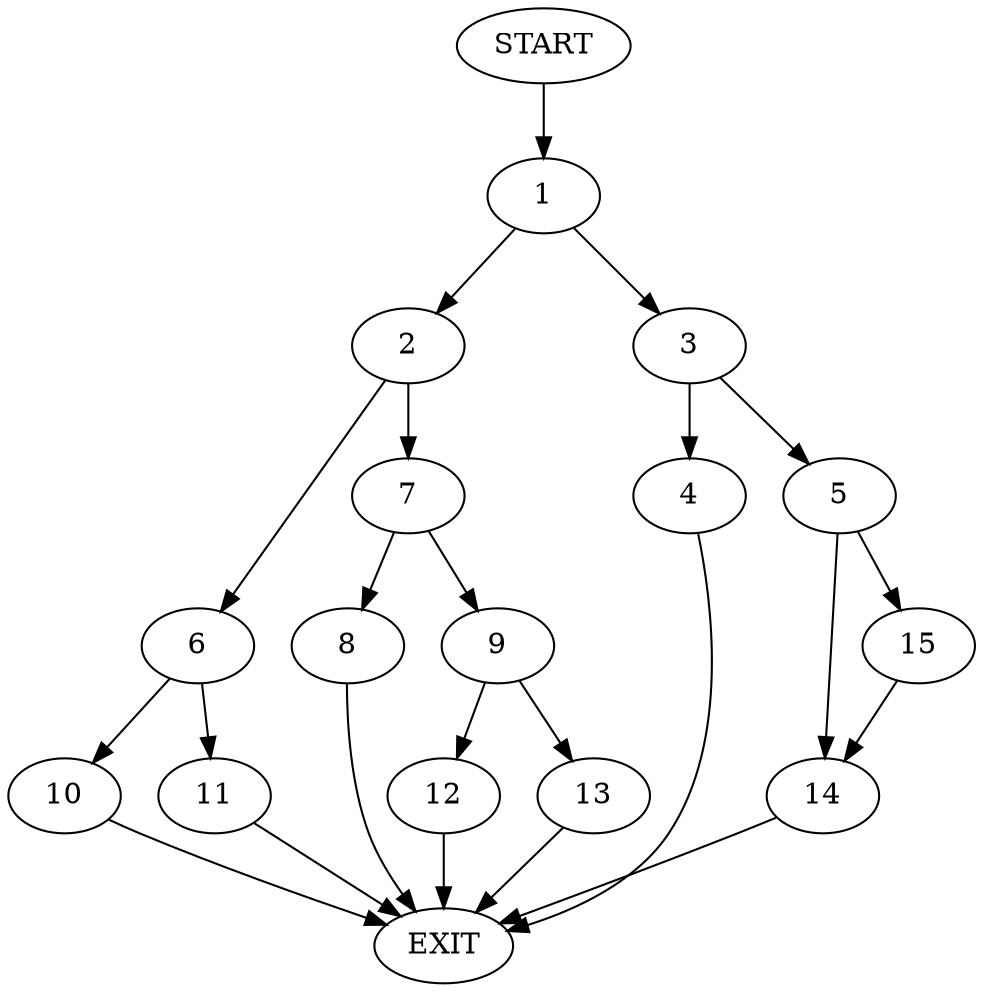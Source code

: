 digraph {
0 [label="START"]
16 [label="EXIT"]
0 -> 1
1 -> 2
1 -> 3
3 -> 4
3 -> 5
2 -> 6
2 -> 7
7 -> 8
7 -> 9
6 -> 10
6 -> 11
10 -> 16
11 -> 16
9 -> 12
9 -> 13
8 -> 16
13 -> 16
12 -> 16
4 -> 16
5 -> 14
5 -> 15
15 -> 14
14 -> 16
}
